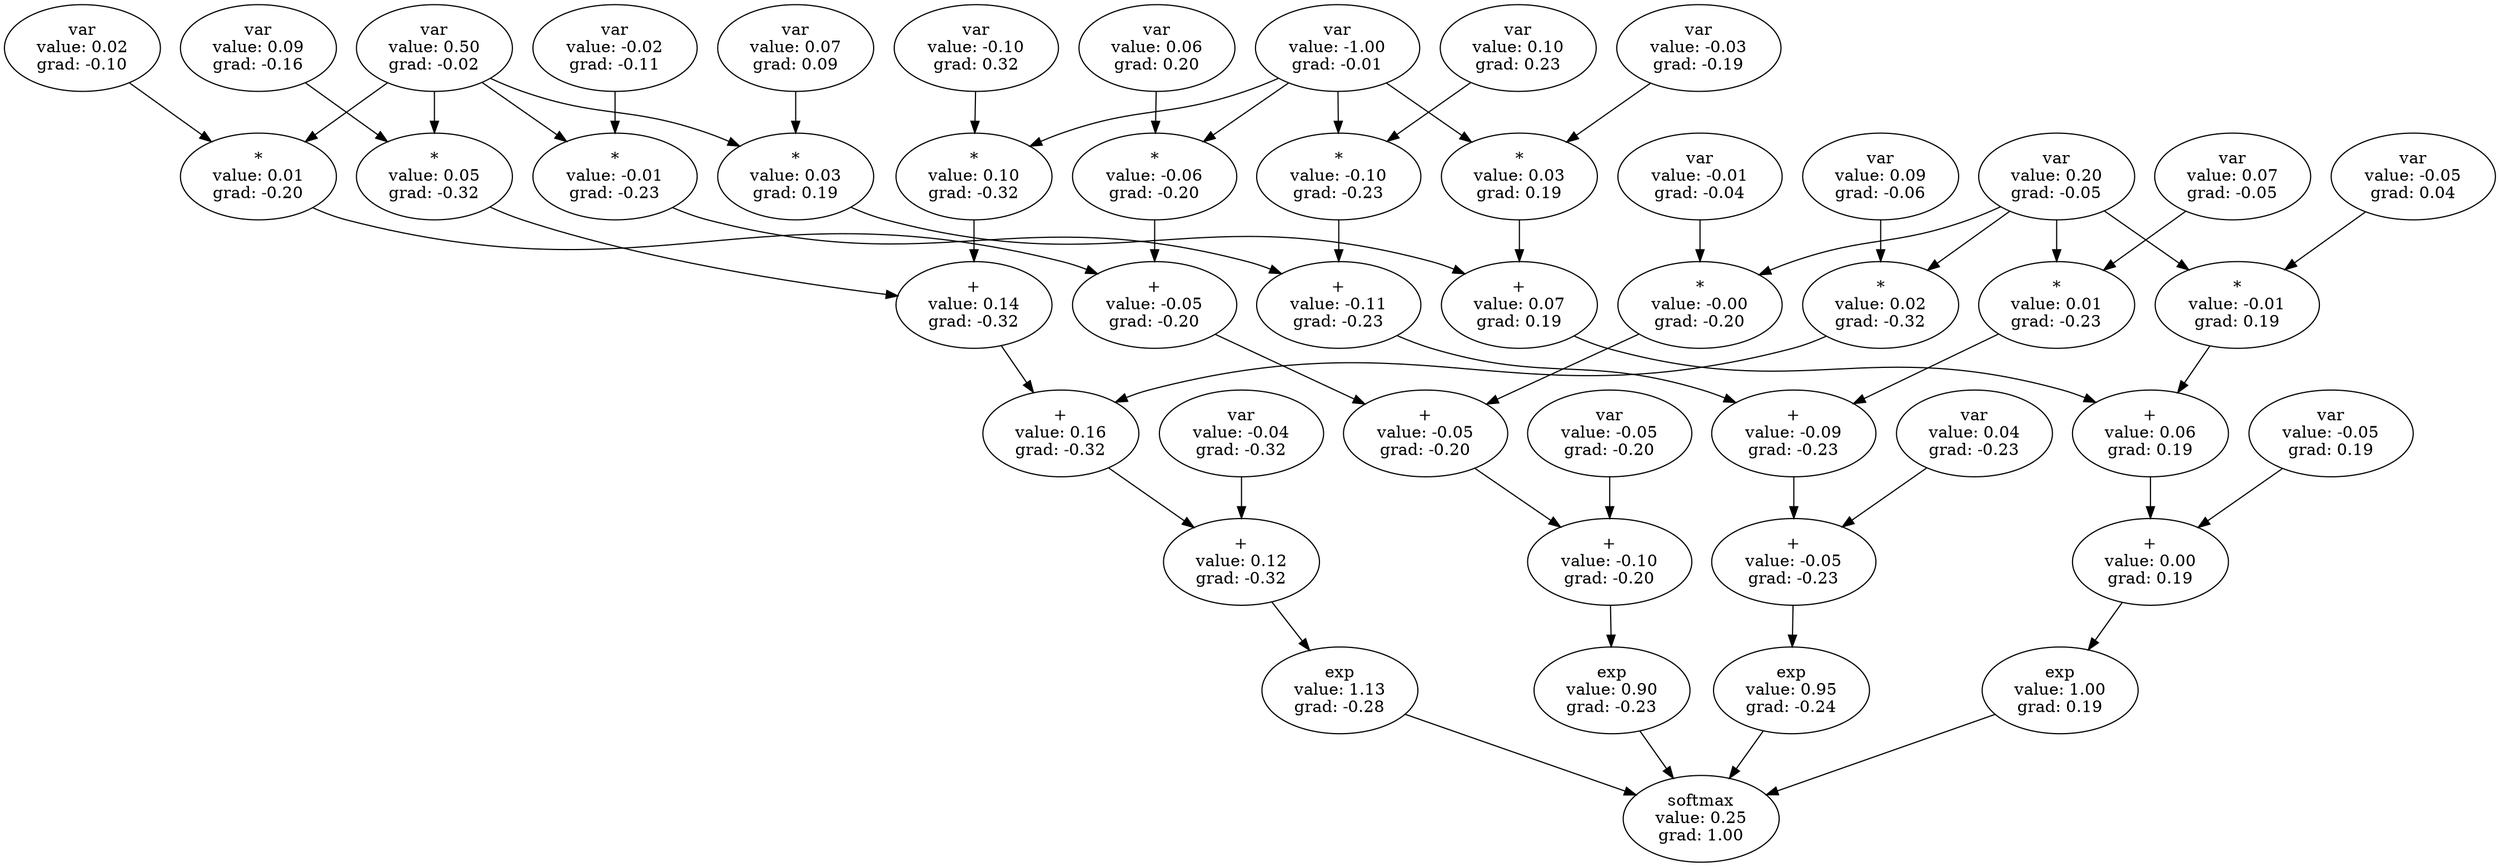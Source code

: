 digraph ComputationGraph {
    node0x1286069d0 [label="softmax\nvalue: 0.25\ngrad: 1.00"];
    node0x1286067e0 -> node0x1286069d0;
    node0x128606820 -> node0x1286069d0;
    node0x128606860 -> node0x1286069d0;
    node0x1286068a0 -> node0x1286069d0;
    node0x1286068a0 [label="exp\nvalue: 1.13\ngrad: -0.28"];
    node0x1286067a0 -> node0x1286068a0;
    node0x1286067a0 [label="+\nvalue: 0.12\ngrad: -0.32"];
    node0x128606760 -> node0x1286067a0;
    node0x128606210 -> node0x1286067a0;
    node0x128606210 [label="var\nvalue: -0.04\ngrad: -0.32"];
    node0x128606760 [label="+\nvalue: 0.16\ngrad: -0.32"];
    node0x1286066e0 -> node0x128606760;
    node0x128606720 -> node0x128606760;
    node0x128606720 [label="*\nvalue: 0.02\ngrad: -0.32"];
    node0x128605f80 -> node0x128606720;
    node0x128606150 -> node0x128606720;
    node0x128606150 [label="var\nvalue: 0.09\ngrad: -0.06"];
    node0x128605f80 [label="var\nvalue: 0.20\ngrad: -0.05"];
    node0x1286066e0 [label="+\nvalue: 0.14\ngrad: -0.32"];
    node0x128606660 -> node0x1286066e0;
    node0x1286066a0 -> node0x1286066e0;
    node0x1286066a0 [label="*\nvalue: 0.10\ngrad: -0.32"];
    node0x128606000 -> node0x1286066a0;
    node0x128606090 -> node0x1286066a0;
    node0x128606090 [label="var\nvalue: -0.10\ngrad: 0.32"];
    node0x128606000 [label="var\nvalue: -1.00\ngrad: -0.01"];
    node0x128606660 [label="*\nvalue: 0.05\ngrad: -0.32"];
    node0x128605f10 -> node0x128606660;
    node0x128605d40 -> node0x128606660;
    node0x128605d40 [label="var\nvalue: 0.09\ngrad: -0.16"];
    node0x128605f10 [label="var\nvalue: 0.50\ngrad: -0.02"];
    node0x128606860 [label="exp\nvalue: 0.90\ngrad: -0.23"];
    node0x128606620 -> node0x128606860;
    node0x128606620 [label="+\nvalue: -0.10\ngrad: -0.20"];
    node0x1286065e0 -> node0x128606620;
    node0x1286061e0 -> node0x128606620;
    node0x1286061e0 [label="var\nvalue: -0.05\ngrad: -0.20"];
    node0x1286065e0 [label="+\nvalue: -0.05\ngrad: -0.20"];
    node0x128606560 -> node0x1286065e0;
    node0x1286065a0 -> node0x1286065e0;
    node0x1286065a0 [label="*\nvalue: -0.00\ngrad: -0.20"];
    node0x128605f80 -> node0x1286065a0;
    node0x128606120 -> node0x1286065a0;
    node0x128606120 [label="var\nvalue: -0.01\ngrad: -0.04"];
    node0x128606560 [label="+\nvalue: -0.05\ngrad: -0.20"];
    node0x1286064e0 -> node0x128606560;
    node0x128606520 -> node0x128606560;
    node0x128606520 [label="*\nvalue: -0.06\ngrad: -0.20"];
    node0x128606000 -> node0x128606520;
    node0x128605dd0 -> node0x128606520;
    node0x128605dd0 [label="var\nvalue: 0.06\ngrad: 0.20"];
    node0x1286064e0 [label="*\nvalue: 0.01\ngrad: -0.20"];
    node0x128605f10 -> node0x1286064e0;
    node0x128605d10 -> node0x1286064e0;
    node0x128605d10 [label="var\nvalue: 0.02\ngrad: -0.10"];
    node0x128606820 [label="exp\nvalue: 0.95\ngrad: -0.24"];
    node0x1286064a0 -> node0x128606820;
    node0x1286064a0 [label="+\nvalue: -0.05\ngrad: -0.23"];
    node0x128606460 -> node0x1286064a0;
    node0x1286061b0 -> node0x1286064a0;
    node0x1286061b0 [label="var\nvalue: 0.04\ngrad: -0.23"];
    node0x128606460 [label="+\nvalue: -0.09\ngrad: -0.23"];
    node0x1286063e0 -> node0x128606460;
    node0x128606420 -> node0x128606460;
    node0x128606420 [label="*\nvalue: 0.01\ngrad: -0.23"];
    node0x128605f80 -> node0x128606420;
    node0x1286060f0 -> node0x128606420;
    node0x1286060f0 [label="var\nvalue: 0.07\ngrad: -0.05"];
    node0x1286063e0 [label="+\nvalue: -0.11\ngrad: -0.23"];
    node0x128606360 -> node0x1286063e0;
    node0x1286063a0 -> node0x1286063e0;
    node0x1286063a0 [label="*\nvalue: -0.10\ngrad: -0.23"];
    node0x128606000 -> node0x1286063a0;
    node0x128605da0 -> node0x1286063a0;
    node0x128605da0 [label="var\nvalue: 0.10\ngrad: 0.23"];
    node0x128606360 [label="*\nvalue: -0.01\ngrad: -0.23"];
    node0x128605f10 -> node0x128606360;
    node0x128605ce0 -> node0x128606360;
    node0x128605ce0 [label="var\nvalue: -0.02\ngrad: -0.11"];
    node0x1286067e0 [label="exp\nvalue: 1.00\ngrad: 0.19"];
    node0x128606330 -> node0x1286067e0;
    node0x128606330 [label="+\nvalue: 0.00\ngrad: 0.19"];
    node0x128606300 -> node0x128606330;
    node0x128606180 -> node0x128606330;
    node0x128606180 [label="var\nvalue: -0.05\ngrad: 0.19"];
    node0x128606300 [label="+\nvalue: 0.06\ngrad: 0.19"];
    node0x1286062a0 -> node0x128606300;
    node0x1286062d0 -> node0x128606300;
    node0x1286062d0 [label="*\nvalue: -0.01\ngrad: 0.19"];
    node0x128605f80 -> node0x1286062d0;
    node0x1286060c0 -> node0x1286062d0;
    node0x1286060c0 [label="var\nvalue: -0.05\ngrad: 0.04"];
    node0x1286062a0 [label="+\nvalue: 0.07\ngrad: 0.19"];
    node0x128606240 -> node0x1286062a0;
    node0x128606270 -> node0x1286062a0;
    node0x128606270 [label="*\nvalue: 0.03\ngrad: 0.19"];
    node0x128606000 -> node0x128606270;
    node0x128605d70 -> node0x128606270;
    node0x128605d70 [label="var\nvalue: -0.03\ngrad: -0.19"];
    node0x128606240 [label="*\nvalue: 0.03\ngrad: 0.19"];
    node0x128605f10 -> node0x128606240;
    node0x128605cb0 -> node0x128606240;
    node0x128605cb0 [label="var\nvalue: 0.07\ngrad: 0.09"];
}
